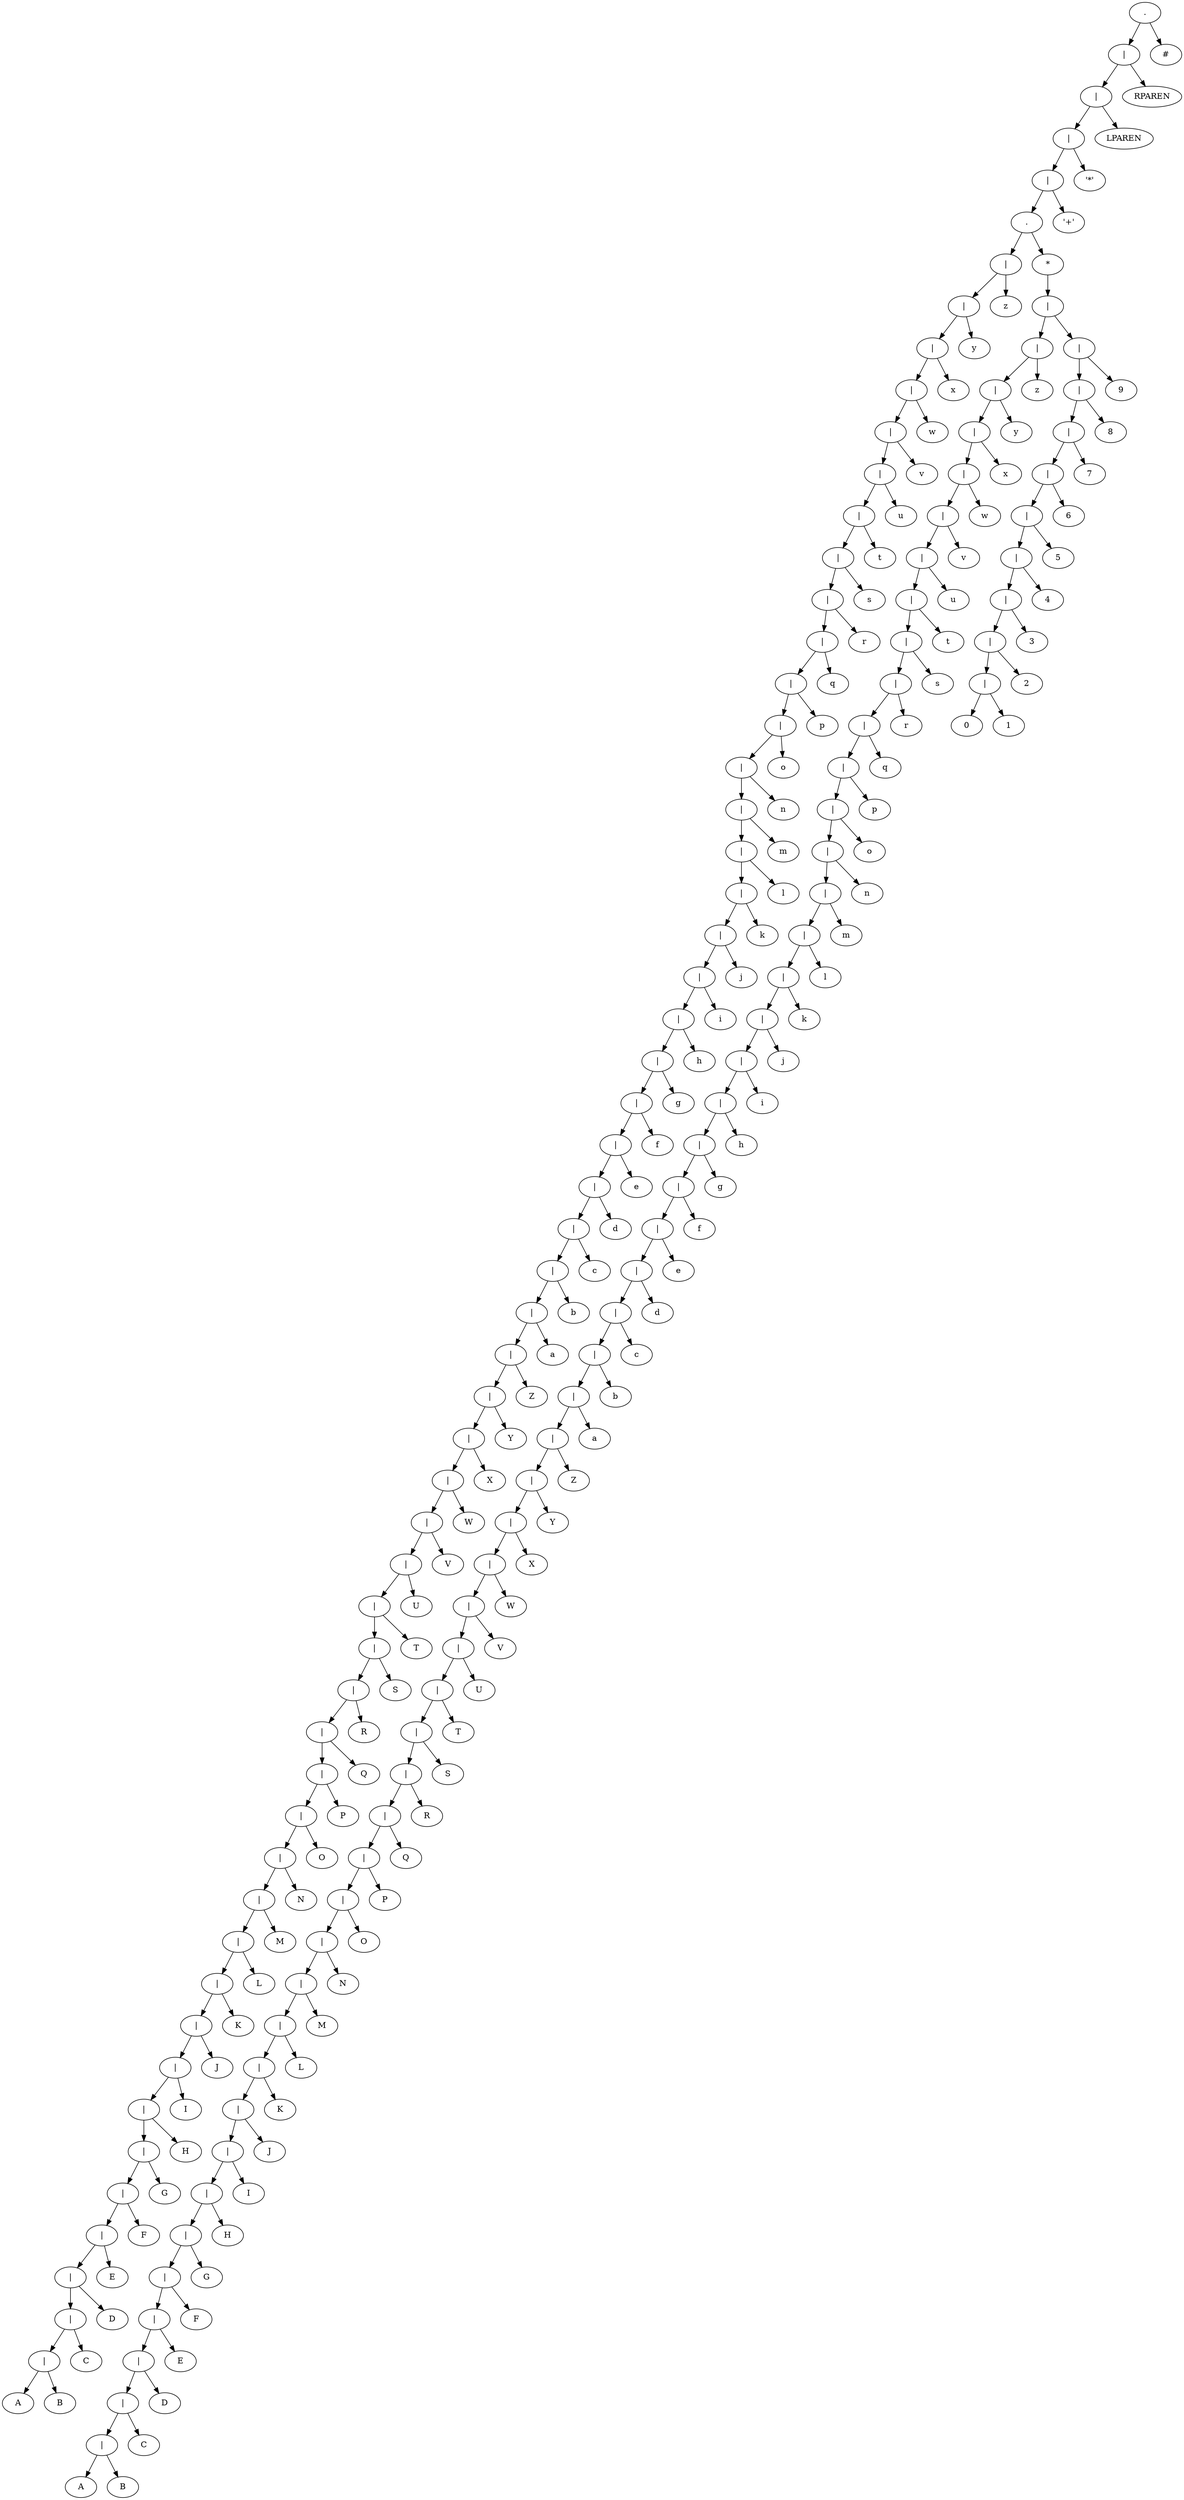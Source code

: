 // Tree
digraph {
	3154640831504 [label="."]
	3154640831504 -> 3154640831376
	3154640831376 [label="|"]
	3154640831376 -> 3154640831184
	3154640831184 [label="|"]
	3154640831184 -> 3154640830992
	3154640830992 [label="|"]
	3154640830992 -> 3154640830800
	3154640830800 [label="|"]
	3154640830800 -> 3154640830608
	3154640830608 [label="."]
	3154640830608 -> 3154640658704
	3154640658704 [label="|"]
	3154640658704 -> 3154640658576
	3154640658576 [label="|"]
	3154640658576 -> 3154640658448
	3154640658448 [label="|"]
	3154640658448 -> 3154640658320
	3154640658320 [label="|"]
	3154640658320 -> 3154640658192
	3154640658192 [label="|"]
	3154640658192 -> 3154640658064
	3154640658064 [label="|"]
	3154640658064 -> 3154640657936
	3154640657936 [label="|"]
	3154640657936 -> 3154640657808
	3154640657808 [label="|"]
	3154640657808 -> 3154640657680
	3154640657680 [label="|"]
	3154640657680 -> 3154640657552
	3154640657552 [label="|"]
	3154640657552 -> 3154640657424
	3154640657424 [label="|"]
	3154640657424 -> 3154640657296
	3154640657296 [label="|"]
	3154640657296 -> 3154640657168
	3154640657168 [label="|"]
	3154640657168 -> 3154640657040
	3154640657040 [label="|"]
	3154640657040 -> 3154640656912
	3154640656912 [label="|"]
	3154640656912 -> 3154640656784
	3154640656784 [label="|"]
	3154640656784 -> 3154640656656
	3154640656656 [label="|"]
	3154640656656 -> 3154640656528
	3154640656528 [label="|"]
	3154640656528 -> 3154640656400
	3154640656400 [label="|"]
	3154640656400 -> 3154640656272
	3154640656272 [label="|"]
	3154640656272 -> 3154640656144
	3154640656144 [label="|"]
	3154640656144 -> 3154640656016
	3154640656016 [label="|"]
	3154640656016 -> 3154640655888
	3154640655888 [label="|"]
	3154640655888 -> 3154640655760
	3154640655760 [label="|"]
	3154640655760 -> 3154640655632
	3154640655632 [label="|"]
	3154640655632 -> 3154640655504
	3154640655504 [label="|"]
	3154640655504 -> 3154640655376
	3154640655376 [label="|"]
	3154640655376 -> 3154640655248
	3154640655248 [label="|"]
	3154640655248 -> 3154640655120
	3154640655120 [label="|"]
	3154640655120 -> 3154640654992
	3154640654992 [label="|"]
	3154640654992 -> 3154640654864
	3154640654864 [label="|"]
	3154640654864 -> 3154640654736
	3154640654736 [label="|"]
	3154640654736 -> 3154640654608
	3154640654608 [label="|"]
	3154640654608 -> 3154640654480
	3154640654480 [label="|"]
	3154640654480 -> 3154640654352
	3154640654352 [label="|"]
	3154640654352 -> 3154640654224
	3154640654224 [label="|"]
	3154640654224 -> 3154640653968
	3154640653968 [label="|"]
	3154640653968 -> 3154640653712
	3154640653712 [label="|"]
	3154640653712 -> 3154640653520
	3154640653520 [label="|"]
	3154640653520 -> 3154640653456
	3154640653456 [label="|"]
	3154640653456 -> 3154640653200
	3154640653200 [label="|"]
	3154640653200 -> 3154640653328
	3154640653328 [label="|"]
	3154640653328 -> 3154640653392
	3154640653392 [label="|"]
	3154640653392 -> 3154640653648
	3154640653648 [label="|"]
	3154640653648 -> 3154640650384
	3154640650384 [label="|"]
	3154640650384 -> 3154640650832
	3154640650832 [label="|"]
	3154640650832 -> 3154640653136
	3154640653136 [label="|"]
	3154640653136 -> 3154640653264
	3154640653264 [label="|"]
	3154640653264 -> 3154633092560
	3154633092560 [label="|"]
	3154633092560 -> 3154635532624
	3154635532624 [label="|"]
	3154635532624 -> 3154640584592
	3154640584592 [label="|"]
	3154640584592 -> 3154640073808
	3154640073808 [label=A]
	3154640584592 -> 3154632984912
	3154632984912 [label=B]
	3154635532624 -> 3154640583568
	3154640583568 [label=C]
	3154633092560 -> 3154633092432
	3154633092432 [label=D]
	3154640653264 -> 3154633092624
	3154633092624 [label=E]
	3154640653136 -> 3154640651920
	3154640651920 [label=F]
	3154640650832 -> 3154640650576
	3154640650576 [label=G]
	3154640650384 -> 3154640650640
	3154640650640 [label=H]
	3154640653648 -> 3154640650704
	3154640650704 [label=I]
	3154640653392 -> 3154640653840
	3154640653840 [label=J]
	3154640653328 -> 3154640654096
	3154640654096 [label=K]
	3154640653200 -> 3154640653904
	3154640653904 [label=L]
	3154640653456 -> 3154640653584
	3154640653584 [label=M]
	3154640653520 -> 3154640650448
	3154640650448 [label=N]
	3154640653712 -> 3154640654160
	3154640654160 [label=O]
	3154640653968 -> 3154640653776
	3154640653776 [label=P]
	3154640654224 -> 3154640654032
	3154640654032 [label=Q]
	3154640654352 -> 3154640654288
	3154640654288 [label=R]
	3154640654480 -> 3154640654416
	3154640654416 [label=S]
	3154640654608 -> 3154640654544
	3154640654544 [label=T]
	3154640654736 -> 3154640654672
	3154640654672 [label=U]
	3154640654864 -> 3154640654800
	3154640654800 [label=V]
	3154640654992 -> 3154640654928
	3154640654928 [label=W]
	3154640655120 -> 3154640655056
	3154640655056 [label=X]
	3154640655248 -> 3154640655184
	3154640655184 [label=Y]
	3154640655376 -> 3154640655312
	3154640655312 [label=Z]
	3154640655504 -> 3154640655440
	3154640655440 [label=a]
	3154640655632 -> 3154640655568
	3154640655568 [label=b]
	3154640655760 -> 3154640655696
	3154640655696 [label=c]
	3154640655888 -> 3154640655824
	3154640655824 [label=d]
	3154640656016 -> 3154640655952
	3154640655952 [label=e]
	3154640656144 -> 3154640656080
	3154640656080 [label=f]
	3154640656272 -> 3154640656208
	3154640656208 [label=g]
	3154640656400 -> 3154640656336
	3154640656336 [label=h]
	3154640656528 -> 3154640656464
	3154640656464 [label=i]
	3154640656656 -> 3154640656592
	3154640656592 [label=j]
	3154640656784 -> 3154640656720
	3154640656720 [label=k]
	3154640656912 -> 3154640656848
	3154640656848 [label=l]
	3154640657040 -> 3154640656976
	3154640656976 [label=m]
	3154640657168 -> 3154640657104
	3154640657104 [label=n]
	3154640657296 -> 3154640657232
	3154640657232 [label=o]
	3154640657424 -> 3154640657360
	3154640657360 [label=p]
	3154640657552 -> 3154640657488
	3154640657488 [label=q]
	3154640657680 -> 3154640657616
	3154640657616 [label=r]
	3154640657808 -> 3154640657744
	3154640657744 [label=s]
	3154640657936 -> 3154640657872
	3154640657872 [label=t]
	3154640658064 -> 3154640658000
	3154640658000 [label=u]
	3154640658192 -> 3154640658128
	3154640658128 [label=v]
	3154640658320 -> 3154640658256
	3154640658256 [label=w]
	3154640658448 -> 3154640658384
	3154640658384 [label=x]
	3154640658576 -> 3154640658512
	3154640658512 [label=y]
	3154640658704 -> 3154640658640
	3154640658640 [label=z]
	3154640830608 -> 3154640830544
	3154640830544 [label="*"]
	3154640830544 -> 3154640666576
	3154640666576 [label="|"]
	3154640666576 -> 3154640665296
	3154640665296 [label="|"]
	3154640665296 -> 3154640665168
	3154640665168 [label="|"]
	3154640665168 -> 3154640665040
	3154640665040 [label="|"]
	3154640665040 -> 3154640664912
	3154640664912 [label="|"]
	3154640664912 -> 3154640664784
	3154640664784 [label="|"]
	3154640664784 -> 3154640664656
	3154640664656 [label="|"]
	3154640664656 -> 3154640664528
	3154640664528 [label="|"]
	3154640664528 -> 3154640664400
	3154640664400 [label="|"]
	3154640664400 -> 3154640664272
	3154640664272 [label="|"]
	3154640664272 -> 3154640664144
	3154640664144 [label="|"]
	3154640664144 -> 3154640664016
	3154640664016 [label="|"]
	3154640664016 -> 3154640663888
	3154640663888 [label="|"]
	3154640663888 -> 3154640663760
	3154640663760 [label="|"]
	3154640663760 -> 3154640663632
	3154640663632 [label="|"]
	3154640663632 -> 3154640663504
	3154640663504 [label="|"]
	3154640663504 -> 3154640663376
	3154640663376 [label="|"]
	3154640663376 -> 3154640663248
	3154640663248 [label="|"]
	3154640663248 -> 3154640663120
	3154640663120 [label="|"]
	3154640663120 -> 3154640662992
	3154640662992 [label="|"]
	3154640662992 -> 3154640662864
	3154640662864 [label="|"]
	3154640662864 -> 3154640662736
	3154640662736 [label="|"]
	3154640662736 -> 3154640662608
	3154640662608 [label="|"]
	3154640662608 -> 3154640662480
	3154640662480 [label="|"]
	3154640662480 -> 3154640662352
	3154640662352 [label="|"]
	3154640662352 -> 3154640662224
	3154640662224 [label="|"]
	3154640662224 -> 3154640662096
	3154640662096 [label="|"]
	3154640662096 -> 3154640661968
	3154640661968 [label="|"]
	3154640661968 -> 3154640661840
	3154640661840 [label="|"]
	3154640661840 -> 3154640661712
	3154640661712 [label="|"]
	3154640661712 -> 3154640661584
	3154640661584 [label="|"]
	3154640661584 -> 3154640661456
	3154640661456 [label="|"]
	3154640661456 -> 3154640661328
	3154640661328 [label="|"]
	3154640661328 -> 3154640661200
	3154640661200 [label="|"]
	3154640661200 -> 3154640661072
	3154640661072 [label="|"]
	3154640661072 -> 3154640660944
	3154640660944 [label="|"]
	3154640660944 -> 3154640660816
	3154640660816 [label="|"]
	3154640660816 -> 3154640660688
	3154640660688 [label="|"]
	3154640660688 -> 3154640660560
	3154640660560 [label="|"]
	3154640660560 -> 3154640660432
	3154640660432 [label="|"]
	3154640660432 -> 3154640660304
	3154640660304 [label="|"]
	3154640660304 -> 3154640660176
	3154640660176 [label="|"]
	3154640660176 -> 3154640660048
	3154640660048 [label="|"]
	3154640660048 -> 3154640659920
	3154640659920 [label="|"]
	3154640659920 -> 3154640659792
	3154640659792 [label="|"]
	3154640659792 -> 3154640659664
	3154640659664 [label="|"]
	3154640659664 -> 3154640659536
	3154640659536 [label="|"]
	3154640659536 -> 3154640659408
	3154640659408 [label="|"]
	3154640659408 -> 3154640659280
	3154640659280 [label="|"]
	3154640659280 -> 3154640659152
	3154640659152 [label="|"]
	3154640659152 -> 3154640659024
	3154640659024 [label="|"]
	3154640659024 -> 3154640658896
	3154640658896 [label="|"]
	3154640658896 -> 3154640658768
	3154640658768 [label=A]
	3154640658896 -> 3154640658832
	3154640658832 [label=B]
	3154640659024 -> 3154640658960
	3154640658960 [label=C]
	3154640659152 -> 3154640659088
	3154640659088 [label=D]
	3154640659280 -> 3154640659216
	3154640659216 [label=E]
	3154640659408 -> 3154640659344
	3154640659344 [label=F]
	3154640659536 -> 3154640659472
	3154640659472 [label=G]
	3154640659664 -> 3154640659600
	3154640659600 [label=H]
	3154640659792 -> 3154640659728
	3154640659728 [label=I]
	3154640659920 -> 3154640659856
	3154640659856 [label=J]
	3154640660048 -> 3154640659984
	3154640659984 [label=K]
	3154640660176 -> 3154640660112
	3154640660112 [label=L]
	3154640660304 -> 3154640660240
	3154640660240 [label=M]
	3154640660432 -> 3154640660368
	3154640660368 [label=N]
	3154640660560 -> 3154640660496
	3154640660496 [label=O]
	3154640660688 -> 3154640660624
	3154640660624 [label=P]
	3154640660816 -> 3154640660752
	3154640660752 [label=Q]
	3154640660944 -> 3154640660880
	3154640660880 [label=R]
	3154640661072 -> 3154640661008
	3154640661008 [label=S]
	3154640661200 -> 3154640661136
	3154640661136 [label=T]
	3154640661328 -> 3154640661264
	3154640661264 [label=U]
	3154640661456 -> 3154640661392
	3154640661392 [label=V]
	3154640661584 -> 3154640661520
	3154640661520 [label=W]
	3154640661712 -> 3154640661648
	3154640661648 [label=X]
	3154640661840 -> 3154640661776
	3154640661776 [label=Y]
	3154640661968 -> 3154640661904
	3154640661904 [label=Z]
	3154640662096 -> 3154640662032
	3154640662032 [label=a]
	3154640662224 -> 3154640662160
	3154640662160 [label=b]
	3154640662352 -> 3154640662288
	3154640662288 [label=c]
	3154640662480 -> 3154640662416
	3154640662416 [label=d]
	3154640662608 -> 3154640662544
	3154640662544 [label=e]
	3154640662736 -> 3154640662672
	3154640662672 [label=f]
	3154640662864 -> 3154640662800
	3154640662800 [label=g]
	3154640662992 -> 3154640662928
	3154640662928 [label=h]
	3154640663120 -> 3154640663056
	3154640663056 [label=i]
	3154640663248 -> 3154640663184
	3154640663184 [label=j]
	3154640663376 -> 3154640663312
	3154640663312 [label=k]
	3154640663504 -> 3154640663440
	3154640663440 [label=l]
	3154640663632 -> 3154640663568
	3154640663568 [label=m]
	3154640663760 -> 3154640663696
	3154640663696 [label=n]
	3154640663888 -> 3154640663824
	3154640663824 [label=o]
	3154640664016 -> 3154640663952
	3154640663952 [label=p]
	3154640664144 -> 3154640664080
	3154640664080 [label=q]
	3154640664272 -> 3154640664208
	3154640664208 [label=r]
	3154640664400 -> 3154640664336
	3154640664336 [label=s]
	3154640664528 -> 3154640664464
	3154640664464 [label=t]
	3154640664656 -> 3154640664592
	3154640664592 [label=u]
	3154640664784 -> 3154640664720
	3154640664720 [label=v]
	3154640664912 -> 3154640664848
	3154640664848 [label=w]
	3154640665040 -> 3154640664976
	3154640664976 [label=x]
	3154640665168 -> 3154640665104
	3154640665104 [label=y]
	3154640665296 -> 3154640665232
	3154640665232 [label=z]
	3154640666576 -> 3154640666512
	3154640666512 [label="|"]
	3154640666512 -> 3154640666384
	3154640666384 [label="|"]
	3154640666384 -> 3154640666256
	3154640666256 [label="|"]
	3154640666256 -> 3154640666128
	3154640666128 [label="|"]
	3154640666128 -> 3154640666000
	3154640666000 [label="|"]
	3154640666000 -> 3154640665872
	3154640665872 [label="|"]
	3154640665872 -> 3154640665744
	3154640665744 [label="|"]
	3154640665744 -> 3154640665616
	3154640665616 [label="|"]
	3154640665616 -> 3154640665488
	3154640665488 [label="|"]
	3154640665488 -> 3154640665360
	3154640665360 [label=0]
	3154640665488 -> 3154640665424
	3154640665424 [label=1]
	3154640665616 -> 3154640665552
	3154640665552 [label=2]
	3154640665744 -> 3154640665680
	3154640665680 [label=3]
	3154640665872 -> 3154640665808
	3154640665808 [label=4]
	3154640666000 -> 3154640665936
	3154640665936 [label=5]
	3154640666128 -> 3154640666064
	3154640666064 [label=6]
	3154640666256 -> 3154640666192
	3154640666192 [label=7]
	3154640666384 -> 3154640666320
	3154640666320 [label=8]
	3154640666512 -> 3154640666448
	3154640666448 [label=9]
	3154640830800 -> 3154640830736
	3154640830736 [label="'+'"]
	3154640830992 -> 3154640830928
	3154640830928 [label="'*'"]
	3154640831184 -> 3154640831120
	3154640831120 [label=LPAREN]
	3154640831376 -> 3154640831312
	3154640831312 [label=RPAREN]
	3154640831504 -> 3154640831440
	3154640831440 [label="#"]
}
